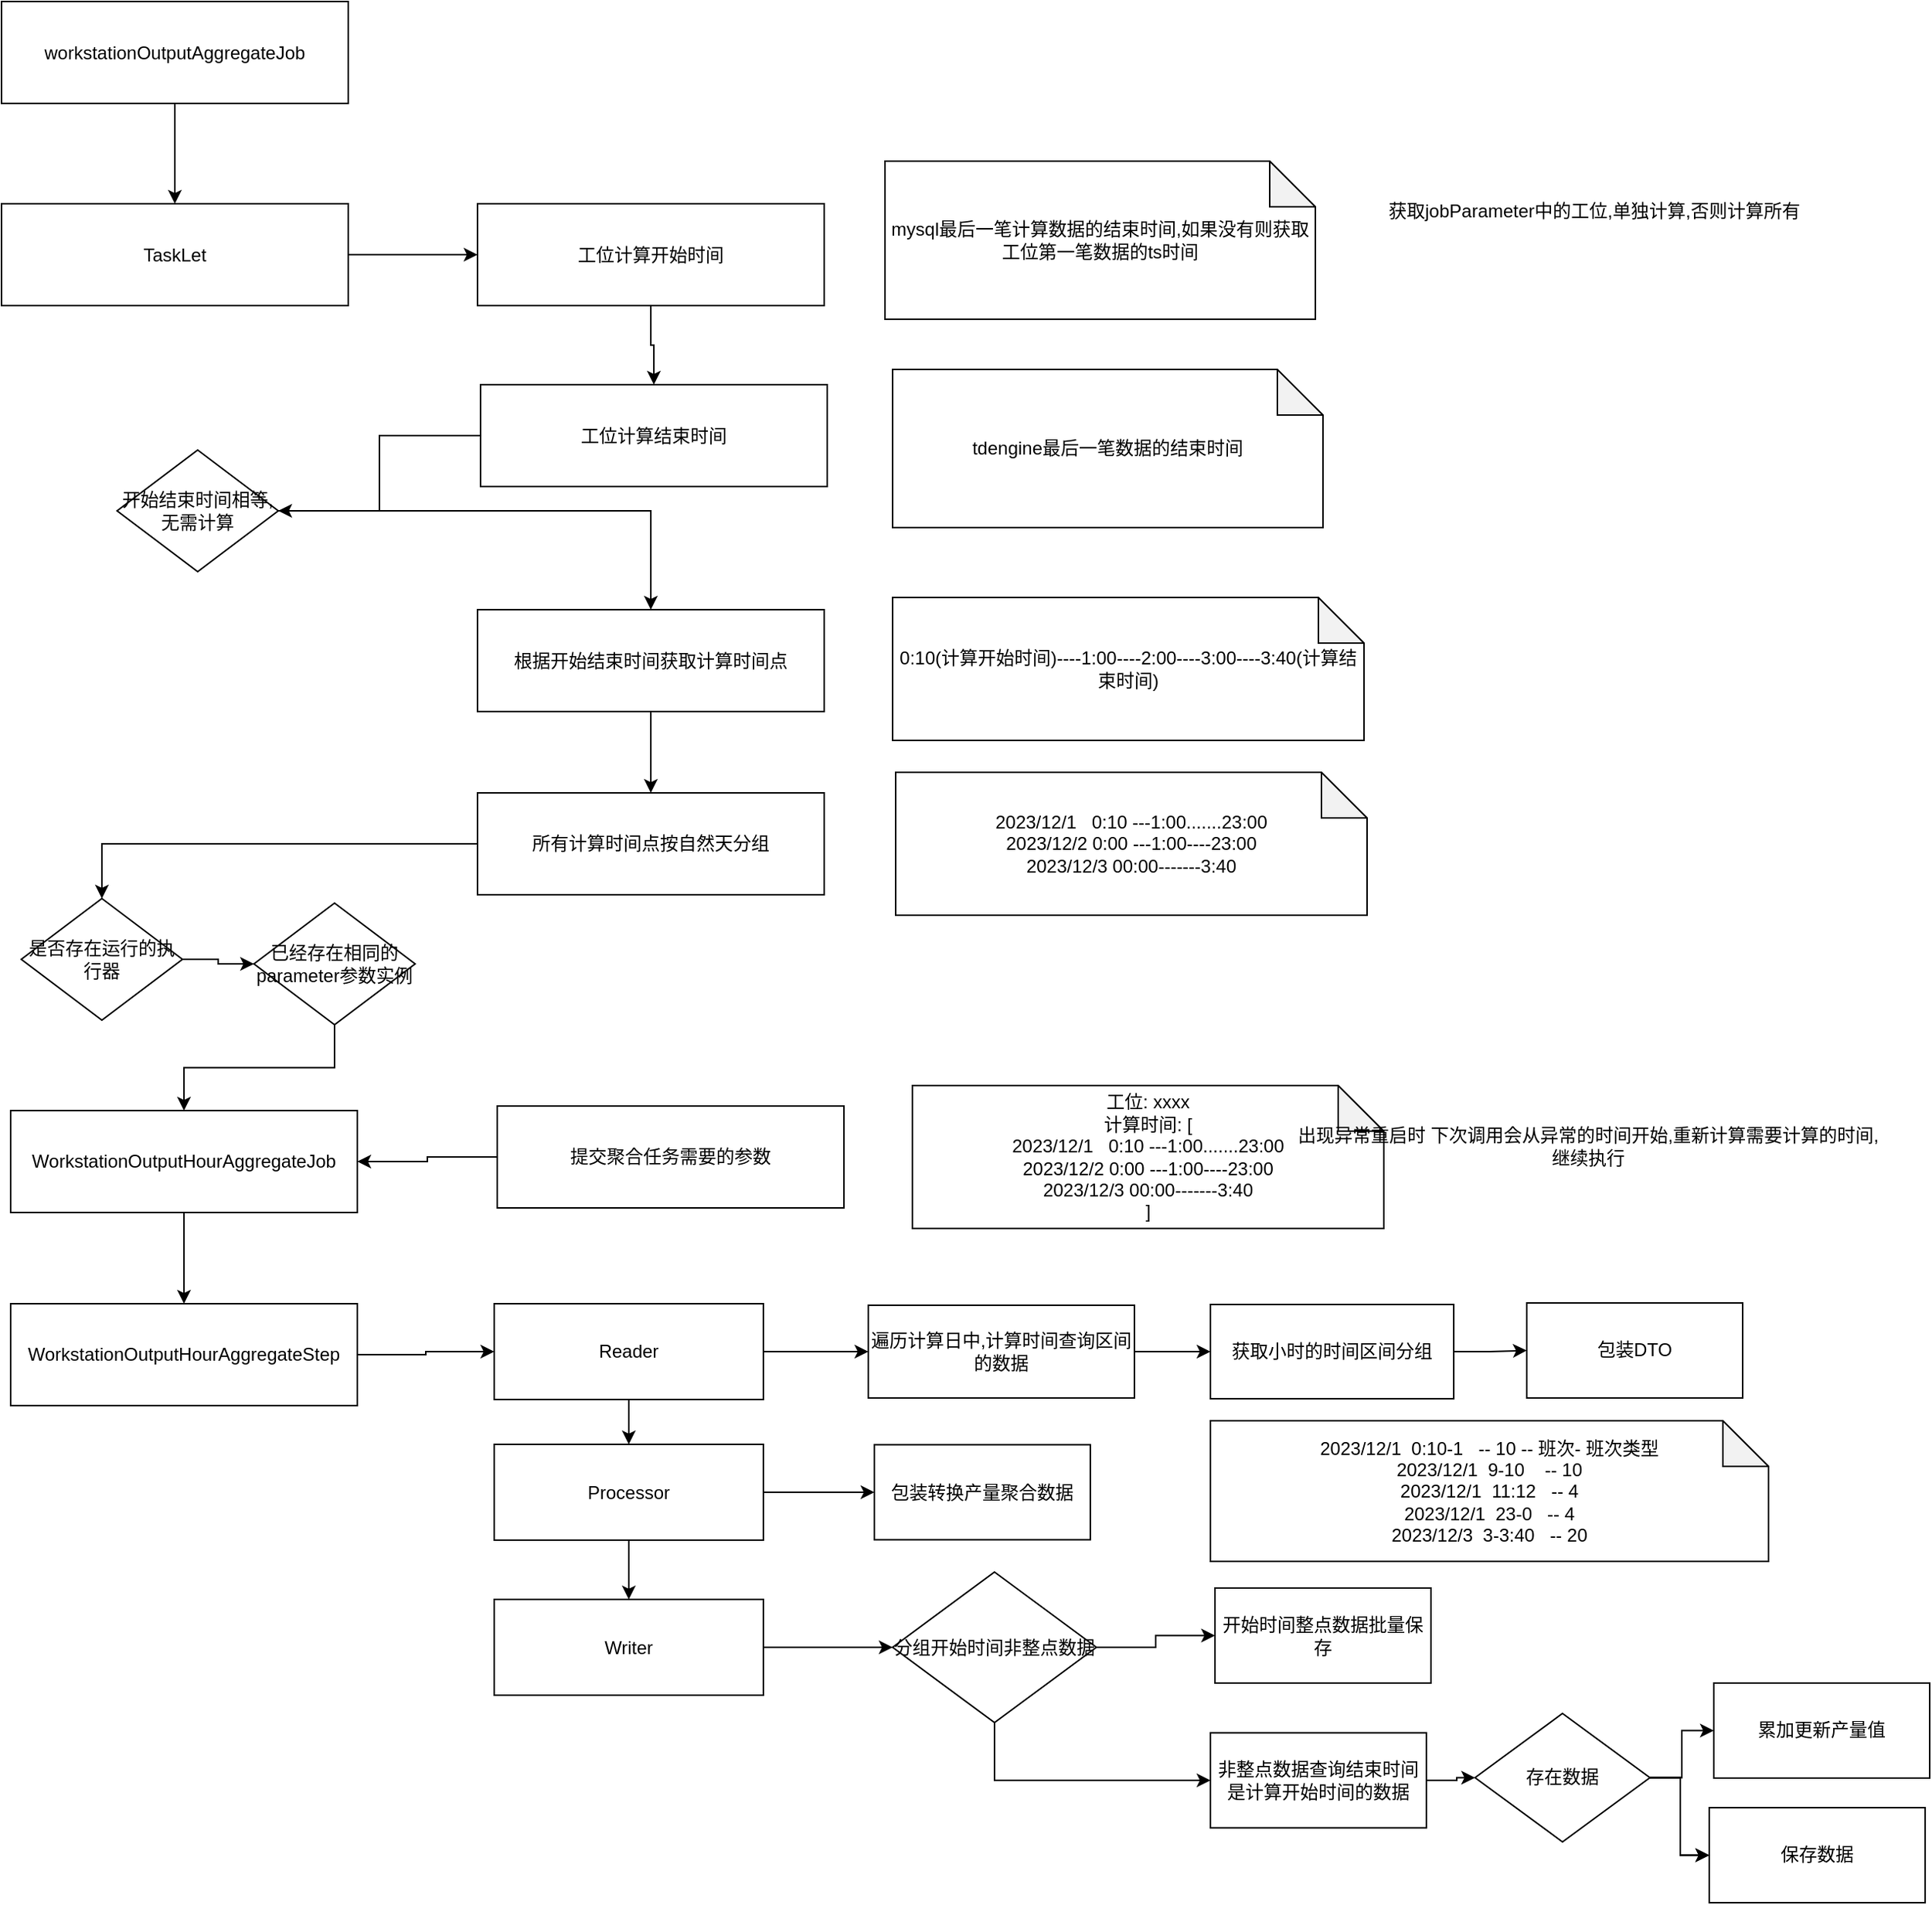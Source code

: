 <mxfile version="22.1.11" type="github" pages="2">
  <diagram name="第 1 页" id="YP9IGcSv9cFWR9gQrcCg">
    <mxGraphModel dx="1656" dy="936" grid="0" gridSize="10" guides="1" tooltips="1" connect="1" arrows="1" fold="1" page="0" pageScale="1" pageWidth="827" pageHeight="1169" math="0" shadow="0">
      <root>
        <mxCell id="0" />
        <mxCell id="1" parent="0" />
        <mxCell id="2ylMqdAOt4AS2Uey4YHg-48" style="edgeStyle=orthogonalEdgeStyle;rounded=0;orthogonalLoop=1;jettySize=auto;html=1;" parent="1" source="2ylMqdAOt4AS2Uey4YHg-1" target="2ylMqdAOt4AS2Uey4YHg-2" edge="1">
          <mxGeometry relative="1" as="geometry" />
        </mxCell>
        <mxCell id="2ylMqdAOt4AS2Uey4YHg-1" value="workstationOutputAggregateJob" style="rounded=0;whiteSpace=wrap;html=1;" parent="1" vertex="1">
          <mxGeometry x="-245" y="142" width="228" height="67" as="geometry" />
        </mxCell>
        <mxCell id="2ylMqdAOt4AS2Uey4YHg-49" style="edgeStyle=orthogonalEdgeStyle;rounded=0;orthogonalLoop=1;jettySize=auto;html=1;entryX=0;entryY=0.5;entryDx=0;entryDy=0;" parent="1" source="2ylMqdAOt4AS2Uey4YHg-2" target="2ylMqdAOt4AS2Uey4YHg-5" edge="1">
          <mxGeometry relative="1" as="geometry" />
        </mxCell>
        <mxCell id="2ylMqdAOt4AS2Uey4YHg-2" value="TaskLet" style="rounded=0;whiteSpace=wrap;html=1;" parent="1" vertex="1">
          <mxGeometry x="-245" y="275" width="228" height="67" as="geometry" />
        </mxCell>
        <mxCell id="2ylMqdAOt4AS2Uey4YHg-52" style="edgeStyle=orthogonalEdgeStyle;rounded=0;orthogonalLoop=1;jettySize=auto;html=1;entryX=0.5;entryY=0;entryDx=0;entryDy=0;" parent="1" source="2ylMqdAOt4AS2Uey4YHg-5" target="2ylMqdAOt4AS2Uey4YHg-8" edge="1">
          <mxGeometry relative="1" as="geometry" />
        </mxCell>
        <mxCell id="2ylMqdAOt4AS2Uey4YHg-5" value="工位计算开始时间" style="rounded=0;whiteSpace=wrap;html=1;" parent="1" vertex="1">
          <mxGeometry x="68" y="275" width="228" height="67" as="geometry" />
        </mxCell>
        <mxCell id="2ylMqdAOt4AS2Uey4YHg-53" style="edgeStyle=orthogonalEdgeStyle;rounded=0;orthogonalLoop=1;jettySize=auto;html=1;" parent="1" source="2ylMqdAOt4AS2Uey4YHg-8" target="2ylMqdAOt4AS2Uey4YHg-31" edge="1">
          <mxGeometry relative="1" as="geometry" />
        </mxCell>
        <mxCell id="2ylMqdAOt4AS2Uey4YHg-8" value="工位计算结束时间" style="rounded=0;whiteSpace=wrap;html=1;" parent="1" vertex="1">
          <mxGeometry x="70" y="394" width="228" height="67" as="geometry" />
        </mxCell>
        <mxCell id="2ylMqdAOt4AS2Uey4YHg-13" value="mysql最后一笔计算数据的结束时间,如果没有则获取工位第一笔数据的ts时间" style="shape=note;whiteSpace=wrap;html=1;backgroundOutline=1;darkOpacity=0.05;" parent="1" vertex="1">
          <mxGeometry x="336" y="247" width="283" height="104" as="geometry" />
        </mxCell>
        <mxCell id="2ylMqdAOt4AS2Uey4YHg-14" value="tdengine最后一笔数据的结束时间" style="shape=note;whiteSpace=wrap;html=1;backgroundOutline=1;darkOpacity=0.05;" parent="1" vertex="1">
          <mxGeometry x="341" y="384" width="283" height="104" as="geometry" />
        </mxCell>
        <mxCell id="2ylMqdAOt4AS2Uey4YHg-55" style="edgeStyle=orthogonalEdgeStyle;rounded=0;orthogonalLoop=1;jettySize=auto;html=1;" parent="1" source="2ylMqdAOt4AS2Uey4YHg-15" target="2ylMqdAOt4AS2Uey4YHg-22" edge="1">
          <mxGeometry relative="1" as="geometry" />
        </mxCell>
        <mxCell id="2ylMqdAOt4AS2Uey4YHg-15" value="根据开始结束时间获取计算时间点" style="rounded=0;whiteSpace=wrap;html=1;" parent="1" vertex="1">
          <mxGeometry x="68" y="542" width="228" height="67" as="geometry" />
        </mxCell>
        <mxCell id="2ylMqdAOt4AS2Uey4YHg-16" value="0:10(计算开始时间)----1:00----2:00----3:00----3:40(计算结束时间)" style="shape=note;whiteSpace=wrap;html=1;backgroundOutline=1;darkOpacity=0.05;" parent="1" vertex="1">
          <mxGeometry x="341" y="534" width="310" height="94" as="geometry" />
        </mxCell>
        <mxCell id="2ylMqdAOt4AS2Uey4YHg-61" style="edgeStyle=orthogonalEdgeStyle;rounded=0;orthogonalLoop=1;jettySize=auto;html=1;" parent="1" source="2ylMqdAOt4AS2Uey4YHg-17" target="2ylMqdAOt4AS2Uey4YHg-18" edge="1">
          <mxGeometry relative="1" as="geometry" />
        </mxCell>
        <mxCell id="2ylMqdAOt4AS2Uey4YHg-17" value="WorkstationOutputHourAggregateJob" style="rounded=0;whiteSpace=wrap;html=1;" parent="1" vertex="1">
          <mxGeometry x="-239" y="871.5" width="228" height="67" as="geometry" />
        </mxCell>
        <mxCell id="2ylMqdAOt4AS2Uey4YHg-62" style="edgeStyle=orthogonalEdgeStyle;rounded=0;orthogonalLoop=1;jettySize=auto;html=1;entryX=0;entryY=0.5;entryDx=0;entryDy=0;" parent="1" source="2ylMqdAOt4AS2Uey4YHg-18" target="2ylMqdAOt4AS2Uey4YHg-27" edge="1">
          <mxGeometry relative="1" as="geometry" />
        </mxCell>
        <mxCell id="2ylMqdAOt4AS2Uey4YHg-18" value="WorkstationOutputHourAggregateStep" style="rounded=0;whiteSpace=wrap;html=1;" parent="1" vertex="1">
          <mxGeometry x="-239" y="998.5" width="228" height="67" as="geometry" />
        </mxCell>
        <mxCell id="2ylMqdAOt4AS2Uey4YHg-56" style="edgeStyle=orthogonalEdgeStyle;rounded=0;orthogonalLoop=1;jettySize=auto;html=1;" parent="1" source="2ylMqdAOt4AS2Uey4YHg-22" target="2ylMqdAOt4AS2Uey4YHg-34" edge="1">
          <mxGeometry relative="1" as="geometry" />
        </mxCell>
        <mxCell id="2ylMqdAOt4AS2Uey4YHg-22" value="所有计算时间点按自然天分组" style="rounded=0;whiteSpace=wrap;html=1;" parent="1" vertex="1">
          <mxGeometry x="68" y="662.5" width="228" height="67" as="geometry" />
        </mxCell>
        <mxCell id="2ylMqdAOt4AS2Uey4YHg-23" value="2023/12/1&amp;nbsp; &amp;nbsp;0:10 ---1:00.......23:00&lt;br&gt;2023/12/2 0:00 ---1:00----23:00&lt;br&gt;2023/12/3 00:00-------3:40" style="shape=note;whiteSpace=wrap;html=1;backgroundOutline=1;darkOpacity=0.05;" parent="1" vertex="1">
          <mxGeometry x="343" y="649" width="310" height="94" as="geometry" />
        </mxCell>
        <mxCell id="2ylMqdAOt4AS2Uey4YHg-60" style="edgeStyle=orthogonalEdgeStyle;rounded=0;orthogonalLoop=1;jettySize=auto;html=1;entryX=1;entryY=0.5;entryDx=0;entryDy=0;" parent="1" source="2ylMqdAOt4AS2Uey4YHg-24" target="2ylMqdAOt4AS2Uey4YHg-17" edge="1">
          <mxGeometry relative="1" as="geometry" />
        </mxCell>
        <mxCell id="2ylMqdAOt4AS2Uey4YHg-24" value="提交聚合任务需要的参数" style="rounded=0;whiteSpace=wrap;html=1;" parent="1" vertex="1">
          <mxGeometry x="81" y="868.5" width="228" height="67" as="geometry" />
        </mxCell>
        <mxCell id="2ylMqdAOt4AS2Uey4YHg-25" value="工位: xxxx&lt;br&gt;计算时间: [&lt;br&gt;2023/12/1&amp;nbsp; &amp;nbsp;0:10 ---1:00.......23:00&lt;br style=&quot;border-color: var(--border-color);&quot;&gt;2023/12/2 0:00 ---1:00----23:00&lt;br style=&quot;border-color: var(--border-color);&quot;&gt;2023/12/3 00:00-------3:40&lt;br&gt;]" style="shape=note;whiteSpace=wrap;html=1;backgroundOutline=1;darkOpacity=0.05;" parent="1" vertex="1">
          <mxGeometry x="354" y="855" width="310" height="94" as="geometry" />
        </mxCell>
        <mxCell id="2ylMqdAOt4AS2Uey4YHg-26" value="出现异常重启时 下次调用会从异常的时间开始,重新计算需要计算的时间, &lt;br&gt;继续执行" style="text;html=1;align=center;verticalAlign=middle;resizable=0;points=[];autosize=1;strokeColor=none;fillColor=none;" parent="1" vertex="1">
          <mxGeometry x="598" y="874.5" width="400" height="41" as="geometry" />
        </mxCell>
        <mxCell id="2ylMqdAOt4AS2Uey4YHg-63" style="edgeStyle=orthogonalEdgeStyle;rounded=0;orthogonalLoop=1;jettySize=auto;html=1;" parent="1" source="2ylMqdAOt4AS2Uey4YHg-27" target="2ylMqdAOt4AS2Uey4YHg-28" edge="1">
          <mxGeometry relative="1" as="geometry" />
        </mxCell>
        <mxCell id="2ylMqdAOt4AS2Uey4YHg-66" value="" style="edgeStyle=orthogonalEdgeStyle;rounded=0;orthogonalLoop=1;jettySize=auto;html=1;" parent="1" source="2ylMqdAOt4AS2Uey4YHg-27" target="2ylMqdAOt4AS2Uey4YHg-37" edge="1">
          <mxGeometry relative="1" as="geometry" />
        </mxCell>
        <mxCell id="2ylMqdAOt4AS2Uey4YHg-27" value="Reader" style="rounded=0;whiteSpace=wrap;html=1;" parent="1" vertex="1">
          <mxGeometry x="79" y="998.5" width="177" height="63" as="geometry" />
        </mxCell>
        <mxCell id="2ylMqdAOt4AS2Uey4YHg-64" value="" style="edgeStyle=orthogonalEdgeStyle;rounded=0;orthogonalLoop=1;jettySize=auto;html=1;" parent="1" source="2ylMqdAOt4AS2Uey4YHg-28" target="2ylMqdAOt4AS2Uey4YHg-29" edge="1">
          <mxGeometry relative="1" as="geometry" />
        </mxCell>
        <mxCell id="2ylMqdAOt4AS2Uey4YHg-28" value="遍历计算日中,计算时间查询区间的数据" style="rounded=0;whiteSpace=wrap;html=1;" parent="1" vertex="1">
          <mxGeometry x="325" y="999.5" width="175" height="61" as="geometry" />
        </mxCell>
        <mxCell id="2ylMqdAOt4AS2Uey4YHg-65" value="" style="edgeStyle=orthogonalEdgeStyle;rounded=0;orthogonalLoop=1;jettySize=auto;html=1;" parent="1" source="2ylMqdAOt4AS2Uey4YHg-29" target="2ylMqdAOt4AS2Uey4YHg-30" edge="1">
          <mxGeometry relative="1" as="geometry" />
        </mxCell>
        <mxCell id="2ylMqdAOt4AS2Uey4YHg-29" value="获取小时的时间区间分组" style="rounded=0;whiteSpace=wrap;html=1;" parent="1" vertex="1">
          <mxGeometry x="550" y="999" width="160" height="62" as="geometry" />
        </mxCell>
        <mxCell id="2ylMqdAOt4AS2Uey4YHg-30" value="包装DTO" style="rounded=0;whiteSpace=wrap;html=1;" parent="1" vertex="1">
          <mxGeometry x="758" y="998" width="142" height="62.5" as="geometry" />
        </mxCell>
        <mxCell id="2ylMqdAOt4AS2Uey4YHg-54" style="edgeStyle=orthogonalEdgeStyle;rounded=0;orthogonalLoop=1;jettySize=auto;html=1;" parent="1" source="2ylMqdAOt4AS2Uey4YHg-31" target="2ylMqdAOt4AS2Uey4YHg-15" edge="1">
          <mxGeometry relative="1" as="geometry" />
        </mxCell>
        <mxCell id="2ylMqdAOt4AS2Uey4YHg-31" value="开始结束时间相等,无需计算" style="rhombus;whiteSpace=wrap;html=1;" parent="1" vertex="1">
          <mxGeometry x="-169" y="437" width="106" height="80" as="geometry" />
        </mxCell>
        <mxCell id="2ylMqdAOt4AS2Uey4YHg-33" value="获取jobParameter中的工位,单独计算,否则计算所有" style="text;html=1;align=center;verticalAlign=middle;resizable=0;points=[];autosize=1;strokeColor=none;fillColor=none;" parent="1" vertex="1">
          <mxGeometry x="657.5" y="267" width="289" height="26" as="geometry" />
        </mxCell>
        <mxCell id="2ylMqdAOt4AS2Uey4YHg-57" style="edgeStyle=orthogonalEdgeStyle;rounded=0;orthogonalLoop=1;jettySize=auto;html=1;" parent="1" source="2ylMqdAOt4AS2Uey4YHg-34" target="2ylMqdAOt4AS2Uey4YHg-36" edge="1">
          <mxGeometry relative="1" as="geometry" />
        </mxCell>
        <mxCell id="2ylMqdAOt4AS2Uey4YHg-34" value="是否存在运行的执行器" style="rhombus;whiteSpace=wrap;html=1;" parent="1" vertex="1">
          <mxGeometry x="-232" y="732" width="106" height="80" as="geometry" />
        </mxCell>
        <mxCell id="2ylMqdAOt4AS2Uey4YHg-59" style="edgeStyle=orthogonalEdgeStyle;rounded=0;orthogonalLoop=1;jettySize=auto;html=1;" parent="1" source="2ylMqdAOt4AS2Uey4YHg-36" target="2ylMqdAOt4AS2Uey4YHg-17" edge="1">
          <mxGeometry relative="1" as="geometry" />
        </mxCell>
        <mxCell id="2ylMqdAOt4AS2Uey4YHg-36" value="已经存在相同的parameter参数实例" style="rhombus;whiteSpace=wrap;html=1;" parent="1" vertex="1">
          <mxGeometry x="-79" y="735" width="106" height="80" as="geometry" />
        </mxCell>
        <mxCell id="2ylMqdAOt4AS2Uey4YHg-67" value="" style="edgeStyle=orthogonalEdgeStyle;rounded=0;orthogonalLoop=1;jettySize=auto;html=1;" parent="1" source="2ylMqdAOt4AS2Uey4YHg-37" target="2ylMqdAOt4AS2Uey4YHg-39" edge="1">
          <mxGeometry relative="1" as="geometry" />
        </mxCell>
        <mxCell id="2ylMqdAOt4AS2Uey4YHg-68" value="" style="edgeStyle=orthogonalEdgeStyle;rounded=0;orthogonalLoop=1;jettySize=auto;html=1;" parent="1" source="2ylMqdAOt4AS2Uey4YHg-37" target="2ylMqdAOt4AS2Uey4YHg-38" edge="1">
          <mxGeometry relative="1" as="geometry" />
        </mxCell>
        <mxCell id="2ylMqdAOt4AS2Uey4YHg-37" value="Processor" style="rounded=0;whiteSpace=wrap;html=1;" parent="1" vertex="1">
          <mxGeometry x="79" y="1091" width="177" height="63" as="geometry" />
        </mxCell>
        <mxCell id="2ylMqdAOt4AS2Uey4YHg-38" value="包装转换产量聚合数据" style="rounded=0;whiteSpace=wrap;html=1;" parent="1" vertex="1">
          <mxGeometry x="329" y="1091.25" width="142" height="62.5" as="geometry" />
        </mxCell>
        <mxCell id="2ylMqdAOt4AS2Uey4YHg-70" value="" style="edgeStyle=orthogonalEdgeStyle;rounded=0;orthogonalLoop=1;jettySize=auto;html=1;" parent="1" source="2ylMqdAOt4AS2Uey4YHg-39" target="2ylMqdAOt4AS2Uey4YHg-43" edge="1">
          <mxGeometry relative="1" as="geometry" />
        </mxCell>
        <mxCell id="2ylMqdAOt4AS2Uey4YHg-39" value="Writer" style="rounded=0;whiteSpace=wrap;html=1;" parent="1" vertex="1">
          <mxGeometry x="79" y="1193" width="177" height="63" as="geometry" />
        </mxCell>
        <mxCell id="2ylMqdAOt4AS2Uey4YHg-40" value="2023/12/1&amp;nbsp; 0:10-1&amp;nbsp; &amp;nbsp;-- 10 -- 班次- 班次类型&lt;br&gt;2023/12/1&amp;nbsp; 9-10&amp;nbsp; &amp;nbsp; -- 10&lt;br&gt;2023/12/1&amp;nbsp; 11:12&amp;nbsp; &amp;nbsp;-- 4&lt;br&gt;2023/12/1&amp;nbsp; 23-0&amp;nbsp; &amp;nbsp;-- 4&lt;br&gt;2023/12/3&amp;nbsp; 3-3:40&amp;nbsp; &amp;nbsp;-- 20&lt;br&gt;" style="shape=note;whiteSpace=wrap;html=1;backgroundOutline=1;darkOpacity=0.05;" parent="1" vertex="1">
          <mxGeometry x="550" y="1075.5" width="367" height="92.5" as="geometry" />
        </mxCell>
        <mxCell id="2ylMqdAOt4AS2Uey4YHg-41" value="开始时间整点数据批量保存" style="rounded=0;whiteSpace=wrap;html=1;" parent="1" vertex="1">
          <mxGeometry x="553" y="1185.5" width="142" height="62.5" as="geometry" />
        </mxCell>
        <mxCell id="2ylMqdAOt4AS2Uey4YHg-71" value="" style="edgeStyle=orthogonalEdgeStyle;rounded=0;orthogonalLoop=1;jettySize=auto;html=1;" parent="1" source="2ylMqdAOt4AS2Uey4YHg-43" target="2ylMqdAOt4AS2Uey4YHg-41" edge="1">
          <mxGeometry relative="1" as="geometry" />
        </mxCell>
        <mxCell id="2ylMqdAOt4AS2Uey4YHg-72" style="edgeStyle=orthogonalEdgeStyle;rounded=0;orthogonalLoop=1;jettySize=auto;html=1;" parent="1" source="2ylMqdAOt4AS2Uey4YHg-43" target="2ylMqdAOt4AS2Uey4YHg-44" edge="1">
          <mxGeometry relative="1" as="geometry">
            <Array as="points">
              <mxPoint x="408" y="1312" />
            </Array>
          </mxGeometry>
        </mxCell>
        <mxCell id="2ylMqdAOt4AS2Uey4YHg-43" value="分组开始时间非整点数据" style="rhombus;whiteSpace=wrap;html=1;" parent="1" vertex="1">
          <mxGeometry x="341" y="1175" width="134" height="99" as="geometry" />
        </mxCell>
        <mxCell id="2ylMqdAOt4AS2Uey4YHg-74" value="" style="edgeStyle=orthogonalEdgeStyle;rounded=0;orthogonalLoop=1;jettySize=auto;html=1;" parent="1" source="2ylMqdAOt4AS2Uey4YHg-44" target="2ylMqdAOt4AS2Uey4YHg-45" edge="1">
          <mxGeometry relative="1" as="geometry" />
        </mxCell>
        <mxCell id="2ylMqdAOt4AS2Uey4YHg-44" value="非整点数据查询结束时间是计算开始时间的数据" style="rounded=0;whiteSpace=wrap;html=1;" parent="1" vertex="1">
          <mxGeometry x="550" y="1280.75" width="142" height="62.5" as="geometry" />
        </mxCell>
        <mxCell id="2ylMqdAOt4AS2Uey4YHg-75" value="" style="edgeStyle=orthogonalEdgeStyle;rounded=0;orthogonalLoop=1;jettySize=auto;html=1;" parent="1" source="2ylMqdAOt4AS2Uey4YHg-45" target="2ylMqdAOt4AS2Uey4YHg-47" edge="1">
          <mxGeometry relative="1" as="geometry" />
        </mxCell>
        <mxCell id="2ylMqdAOt4AS2Uey4YHg-76" value="" style="edgeStyle=orthogonalEdgeStyle;rounded=0;orthogonalLoop=1;jettySize=auto;html=1;" parent="1" source="2ylMqdAOt4AS2Uey4YHg-45" target="2ylMqdAOt4AS2Uey4YHg-47" edge="1">
          <mxGeometry relative="1" as="geometry" />
        </mxCell>
        <mxCell id="2ylMqdAOt4AS2Uey4YHg-77" style="edgeStyle=orthogonalEdgeStyle;rounded=0;orthogonalLoop=1;jettySize=auto;html=1;" parent="1" source="2ylMqdAOt4AS2Uey4YHg-45" target="2ylMqdAOt4AS2Uey4YHg-46" edge="1">
          <mxGeometry relative="1" as="geometry" />
        </mxCell>
        <mxCell id="2ylMqdAOt4AS2Uey4YHg-45" value="存在数据" style="rhombus;whiteSpace=wrap;html=1;" parent="1" vertex="1">
          <mxGeometry x="724" y="1268" width="115" height="84.5" as="geometry" />
        </mxCell>
        <mxCell id="2ylMqdAOt4AS2Uey4YHg-46" value="累加更新产量值" style="rounded=0;whiteSpace=wrap;html=1;" parent="1" vertex="1">
          <mxGeometry x="881" y="1248" width="142" height="62.5" as="geometry" />
        </mxCell>
        <mxCell id="2ylMqdAOt4AS2Uey4YHg-47" value="保存数据" style="rounded=0;whiteSpace=wrap;html=1;" parent="1" vertex="1">
          <mxGeometry x="878" y="1330" width="142" height="62.5" as="geometry" />
        </mxCell>
      </root>
    </mxGraphModel>
  </diagram>
  <diagram id="SqHprphCNaoR9hpUox1n" name="第 2 页">
    <mxGraphModel dx="698" dy="520" grid="1" gridSize="10" guides="1" tooltips="1" connect="1" arrows="1" fold="1" page="1" pageScale="1" pageWidth="827" pageHeight="1169" math="0" shadow="0">
      <root>
        <mxCell id="0" />
        <mxCell id="1" parent="0" />
        <mxCell id="ljg2pr51BrMUnMVQLPAd-2" style="edgeStyle=orthogonalEdgeStyle;rounded=0;orthogonalLoop=1;jettySize=auto;html=1;" edge="1" parent="1" source="JVdJrykERqiK_xdL912X-1" target="lhVufkb5R01ldWsWIX-z-1">
          <mxGeometry relative="1" as="geometry" />
        </mxCell>
        <mxCell id="JVdJrykERqiK_xdL912X-1" value="计算开始时间" style="rounded=0;whiteSpace=wrap;html=1;" vertex="1" parent="1">
          <mxGeometry x="110" y="90" width="120" height="60" as="geometry" />
        </mxCell>
        <mxCell id="tF5fLoMybf5-CX41N9DC-1" value="工位已经计算的最大值, 没有则获取td数据的第一笔数据ts时间" style="rounded=0;whiteSpace=wrap;html=1;" vertex="1" parent="1">
          <mxGeometry x="320" y="90" width="330" height="50" as="geometry" />
        </mxCell>
        <mxCell id="lhVufkb5R01ldWsWIX-z-1" value="计算结束时间" style="rounded=0;whiteSpace=wrap;html=1;" vertex="1" parent="1">
          <mxGeometry x="110" y="210" width="120" height="60" as="geometry" />
        </mxCell>
        <mxCell id="ljg2pr51BrMUnMVQLPAd-1" value="当前时间" style="rounded=0;whiteSpace=wrap;html=1;" vertex="1" parent="1">
          <mxGeometry x="320" y="210" width="120" height="60" as="geometry" />
        </mxCell>
        <mxCell id="ljg2pr51BrMUnMVQLPAd-3" value="工位-开始-结束时间发起任务" style="rounded=0;whiteSpace=wrap;html=1;" vertex="1" parent="1">
          <mxGeometry x="110" y="330" width="120" height="60" as="geometry" />
        </mxCell>
        <mxCell id="RmmewUJPFq5J-dbQwJQ2-1" value="Reader" style="rounded=0;whiteSpace=wrap;html=1;" vertex="1" parent="1">
          <mxGeometry x="110" y="450" width="120" height="60" as="geometry" />
        </mxCell>
        <mxCell id="RmmewUJPFq5J-dbQwJQ2-2" value="开始结束时间切分为n天&lt;br&gt;1---&amp;gt;1-24&lt;br&gt;2----&amp;gt; 0-24&lt;br&gt;3----&amp;gt;0-24&lt;br&gt;4------&amp;gt;24----9&lt;br&gt;5----&amp;gt; 9----10" style="rounded=0;whiteSpace=wrap;html=1;" vertex="1" parent="1">
          <mxGeometry x="340" y="320" width="240" height="110" as="geometry" />
        </mxCell>
        <mxCell id="RmmewUJPFq5J-dbQwJQ2-3" value="根据时间区间读取td数据.读取到的数据" style="rounded=0;whiteSpace=wrap;html=1;" vertex="1" parent="1">
          <mxGeometry x="340" y="450" width="120" height="60" as="geometry" />
        </mxCell>
      </root>
    </mxGraphModel>
  </diagram>
</mxfile>
